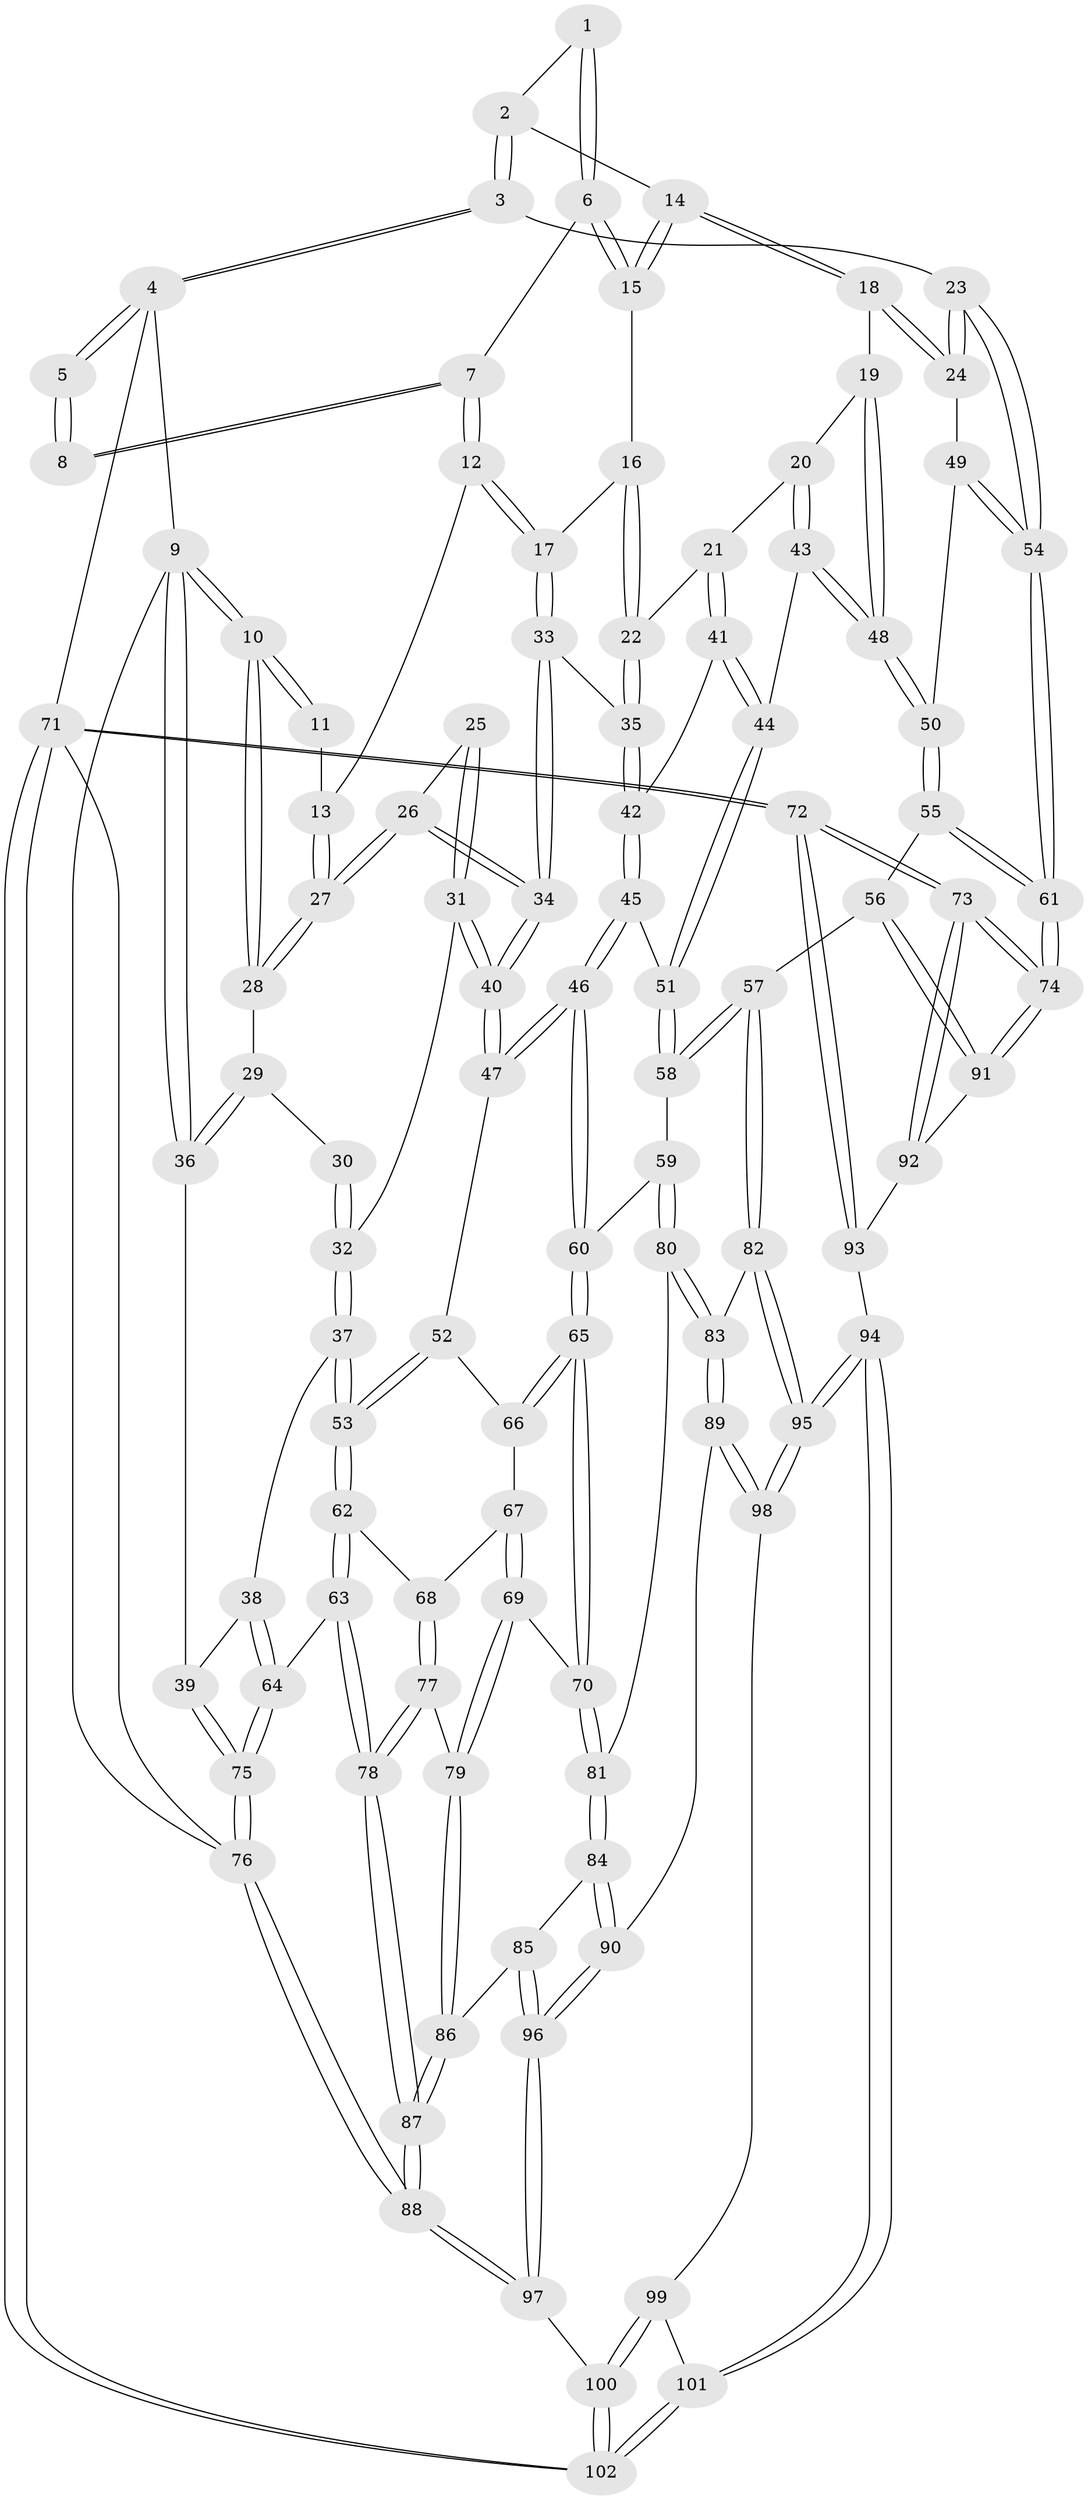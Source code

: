 // Generated by graph-tools (version 1.1) at 2025/51/03/09/25 03:51:05]
// undirected, 102 vertices, 252 edges
graph export_dot {
graph [start="1"]
  node [color=gray90,style=filled];
  1 [pos="+0.9366479249697176+0.10072694926847174"];
  2 [pos="+1+0.17975846964695966"];
  3 [pos="+1+0.2458107271854966"];
  4 [pos="+1+0"];
  5 [pos="+0.833824583698399+0"];
  6 [pos="+0.8188724456698221+0.192039000801235"];
  7 [pos="+0.6717938614458855+0.021676273757757523"];
  8 [pos="+0.7141094347346081+0"];
  9 [pos="+0+0"];
  10 [pos="+0+0"];
  11 [pos="+0.35134508582962487+0"];
  12 [pos="+0.5691113681635468+0.1542902263370441"];
  13 [pos="+0.32591894336054866+0.15888737071067027"];
  14 [pos="+0.856071871977105+0.2359471916718414"];
  15 [pos="+0.8358344655674291+0.22429310042135514"];
  16 [pos="+0.7756225374224847+0.2794520273716823"];
  17 [pos="+0.5698157390888747+0.15802920751132096"];
  18 [pos="+0.9082585323154243+0.36055174380777527"];
  19 [pos="+0.8729889898458764+0.3732674061896405"];
  20 [pos="+0.7771863781124247+0.3728516938452894"];
  21 [pos="+0.7759866855268465+0.3720349555843105"];
  22 [pos="+0.7671836668491087+0.2908519718765574"];
  23 [pos="+1+0.3983455352192966"];
  24 [pos="+0.9242409519124515+0.36882408984998927"];
  25 [pos="+0.17314605304907985+0.301403314874461"];
  26 [pos="+0.31647201243465173+0.27295398863713777"];
  27 [pos="+0.3196528754564897+0.1635756040196794"];
  28 [pos="+0.3134810087916965+0.16262196219878505"];
  29 [pos="+0.0723013200264363+0.20458983223486363"];
  30 [pos="+0.08773911728598166+0.2253384452643845"];
  31 [pos="+0.196607267359252+0.425563529595495"];
  32 [pos="+0.1957660969921974+0.42567203422366734"];
  33 [pos="+0.5848842845098781+0.274467479843334"];
  34 [pos="+0.3227860127886949+0.4059398552179471"];
  35 [pos="+0.6036862742404671+0.3149881722738962"];
  36 [pos="+0+0.1667563559900038"];
  37 [pos="+0.036841507926226494+0.47996334963344167"];
  38 [pos="+0.03017702940074118+0.47988683448958996"];
  39 [pos="+0+0.4239686326967702"];
  40 [pos="+0.319027001770408+0.4238181946914218"];
  41 [pos="+0.623745717691378+0.38888021135288375"];
  42 [pos="+0.6143099133503429+0.382714543456901"];
  43 [pos="+0.7736543471084784+0.5028186514986631"];
  44 [pos="+0.6976553787753311+0.49087484861155606"];
  45 [pos="+0.5145334169828424+0.4753176509564486"];
  46 [pos="+0.42269169262693806+0.5362210078362759"];
  47 [pos="+0.3279747324087947+0.4391691472945214"];
  48 [pos="+0.7845591284464164+0.5092512134789156"];
  49 [pos="+0.8785732236988291+0.5101306727952482"];
  50 [pos="+0.8166923907776624+0.545413362604474"];
  51 [pos="+0.6594300684235112+0.5567765141050376"];
  52 [pos="+0.19159729655856383+0.6086848071205091"];
  53 [pos="+0.1836073500902324+0.6100095353459232"];
  54 [pos="+1+0.5713115985735066"];
  55 [pos="+0.822825502189889+0.6442628866542457"];
  56 [pos="+0.7708733787481397+0.7187898714645256"];
  57 [pos="+0.7129238309328493+0.7272070402252906"];
  58 [pos="+0.6380156209459205+0.6443389473305408"];
  59 [pos="+0.5523774649262916+0.6244249737944682"];
  60 [pos="+0.4287587197102635+0.5763337252309696"];
  61 [pos="+1+0.6203820964127381"];
  62 [pos="+0.1551742395831361+0.669575012975598"];
  63 [pos="+0.09681579568363749+0.7243027479589222"];
  64 [pos="+0.09586731381731069+0.7243224500140523"];
  65 [pos="+0.4249909949794494+0.5848805915883022"];
  66 [pos="+0.22344882776924083+0.6267386539359231"];
  67 [pos="+0.2447862160445934+0.6670997168182553"];
  68 [pos="+0.229106222155802+0.7011355499203519"];
  69 [pos="+0.3871211548705724+0.6782909083197346"];
  70 [pos="+0.40486919919069303+0.65804286945464"];
  71 [pos="+1+1"];
  72 [pos="+1+1"];
  73 [pos="+1+0.9967797029710298"];
  74 [pos="+1+0.7558418581218992"];
  75 [pos="+0+0.9231890589875517"];
  76 [pos="+0+1"];
  77 [pos="+0.2415232100015542+0.7531496911142612"];
  78 [pos="+0.2092451068568628+0.7994559155757283"];
  79 [pos="+0.3759105525608662+0.6981226140308031"];
  80 [pos="+0.5394150705216829+0.7844673691958748"];
  81 [pos="+0.504644642783478+0.7788598526041098"];
  82 [pos="+0.6723936656857706+0.7806321988299509"];
  83 [pos="+0.6266902020413407+0.8168041515990958"];
  84 [pos="+0.45524991807318305+0.8458246243591795"];
  85 [pos="+0.37560344325519845+0.8419467053884785"];
  86 [pos="+0.36344176482791296+0.8343446910664503"];
  87 [pos="+0.23113971237880057+0.893119399943061"];
  88 [pos="+0.043673784375073486+1"];
  89 [pos="+0.606275949562567+0.884587906383512"];
  90 [pos="+0.4941037660550614+0.9069646006163519"];
  91 [pos="+0.8131521709187871+0.7624766660927426"];
  92 [pos="+0.8606034810116533+0.875968634232707"];
  93 [pos="+0.7920389145540839+0.9647850303519674"];
  94 [pos="+0.7869004253708262+0.9696798672309809"];
  95 [pos="+0.7742179108508307+0.9581252245986648"];
  96 [pos="+0.42929095490131985+1"];
  97 [pos="+0.3782324224679909+1"];
  98 [pos="+0.6103747010869326+0.8989254185281627"];
  99 [pos="+0.6104232938633337+0.9065638874260081"];
  100 [pos="+0.4195406417419778+1"];
  101 [pos="+0.7466415385215097+1"];
  102 [pos="+0.7472984139490704+1"];
  1 -- 2;
  1 -- 6;
  1 -- 6;
  2 -- 3;
  2 -- 3;
  2 -- 14;
  3 -- 4;
  3 -- 4;
  3 -- 23;
  4 -- 5;
  4 -- 5;
  4 -- 9;
  4 -- 71;
  5 -- 8;
  5 -- 8;
  6 -- 7;
  6 -- 15;
  6 -- 15;
  7 -- 8;
  7 -- 8;
  7 -- 12;
  7 -- 12;
  9 -- 10;
  9 -- 10;
  9 -- 36;
  9 -- 36;
  9 -- 76;
  10 -- 11;
  10 -- 11;
  10 -- 28;
  10 -- 28;
  11 -- 13;
  12 -- 13;
  12 -- 17;
  12 -- 17;
  13 -- 27;
  13 -- 27;
  14 -- 15;
  14 -- 15;
  14 -- 18;
  14 -- 18;
  15 -- 16;
  16 -- 17;
  16 -- 22;
  16 -- 22;
  17 -- 33;
  17 -- 33;
  18 -- 19;
  18 -- 24;
  18 -- 24;
  19 -- 20;
  19 -- 48;
  19 -- 48;
  20 -- 21;
  20 -- 43;
  20 -- 43;
  21 -- 22;
  21 -- 41;
  21 -- 41;
  22 -- 35;
  22 -- 35;
  23 -- 24;
  23 -- 24;
  23 -- 54;
  23 -- 54;
  24 -- 49;
  25 -- 26;
  25 -- 31;
  25 -- 31;
  26 -- 27;
  26 -- 27;
  26 -- 34;
  26 -- 34;
  27 -- 28;
  27 -- 28;
  28 -- 29;
  29 -- 30;
  29 -- 36;
  29 -- 36;
  30 -- 32;
  30 -- 32;
  31 -- 32;
  31 -- 40;
  31 -- 40;
  32 -- 37;
  32 -- 37;
  33 -- 34;
  33 -- 34;
  33 -- 35;
  34 -- 40;
  34 -- 40;
  35 -- 42;
  35 -- 42;
  36 -- 39;
  37 -- 38;
  37 -- 53;
  37 -- 53;
  38 -- 39;
  38 -- 64;
  38 -- 64;
  39 -- 75;
  39 -- 75;
  40 -- 47;
  40 -- 47;
  41 -- 42;
  41 -- 44;
  41 -- 44;
  42 -- 45;
  42 -- 45;
  43 -- 44;
  43 -- 48;
  43 -- 48;
  44 -- 51;
  44 -- 51;
  45 -- 46;
  45 -- 46;
  45 -- 51;
  46 -- 47;
  46 -- 47;
  46 -- 60;
  46 -- 60;
  47 -- 52;
  48 -- 50;
  48 -- 50;
  49 -- 50;
  49 -- 54;
  49 -- 54;
  50 -- 55;
  50 -- 55;
  51 -- 58;
  51 -- 58;
  52 -- 53;
  52 -- 53;
  52 -- 66;
  53 -- 62;
  53 -- 62;
  54 -- 61;
  54 -- 61;
  55 -- 56;
  55 -- 61;
  55 -- 61;
  56 -- 57;
  56 -- 91;
  56 -- 91;
  57 -- 58;
  57 -- 58;
  57 -- 82;
  57 -- 82;
  58 -- 59;
  59 -- 60;
  59 -- 80;
  59 -- 80;
  60 -- 65;
  60 -- 65;
  61 -- 74;
  61 -- 74;
  62 -- 63;
  62 -- 63;
  62 -- 68;
  63 -- 64;
  63 -- 78;
  63 -- 78;
  64 -- 75;
  64 -- 75;
  65 -- 66;
  65 -- 66;
  65 -- 70;
  65 -- 70;
  66 -- 67;
  67 -- 68;
  67 -- 69;
  67 -- 69;
  68 -- 77;
  68 -- 77;
  69 -- 70;
  69 -- 79;
  69 -- 79;
  70 -- 81;
  70 -- 81;
  71 -- 72;
  71 -- 72;
  71 -- 102;
  71 -- 102;
  71 -- 76;
  72 -- 73;
  72 -- 73;
  72 -- 93;
  72 -- 93;
  73 -- 74;
  73 -- 74;
  73 -- 92;
  73 -- 92;
  74 -- 91;
  74 -- 91;
  75 -- 76;
  75 -- 76;
  76 -- 88;
  76 -- 88;
  77 -- 78;
  77 -- 78;
  77 -- 79;
  78 -- 87;
  78 -- 87;
  79 -- 86;
  79 -- 86;
  80 -- 81;
  80 -- 83;
  80 -- 83;
  81 -- 84;
  81 -- 84;
  82 -- 83;
  82 -- 95;
  82 -- 95;
  83 -- 89;
  83 -- 89;
  84 -- 85;
  84 -- 90;
  84 -- 90;
  85 -- 86;
  85 -- 96;
  85 -- 96;
  86 -- 87;
  86 -- 87;
  87 -- 88;
  87 -- 88;
  88 -- 97;
  88 -- 97;
  89 -- 90;
  89 -- 98;
  89 -- 98;
  90 -- 96;
  90 -- 96;
  91 -- 92;
  92 -- 93;
  93 -- 94;
  94 -- 95;
  94 -- 95;
  94 -- 101;
  94 -- 101;
  95 -- 98;
  95 -- 98;
  96 -- 97;
  96 -- 97;
  97 -- 100;
  98 -- 99;
  99 -- 100;
  99 -- 100;
  99 -- 101;
  100 -- 102;
  100 -- 102;
  101 -- 102;
  101 -- 102;
}
